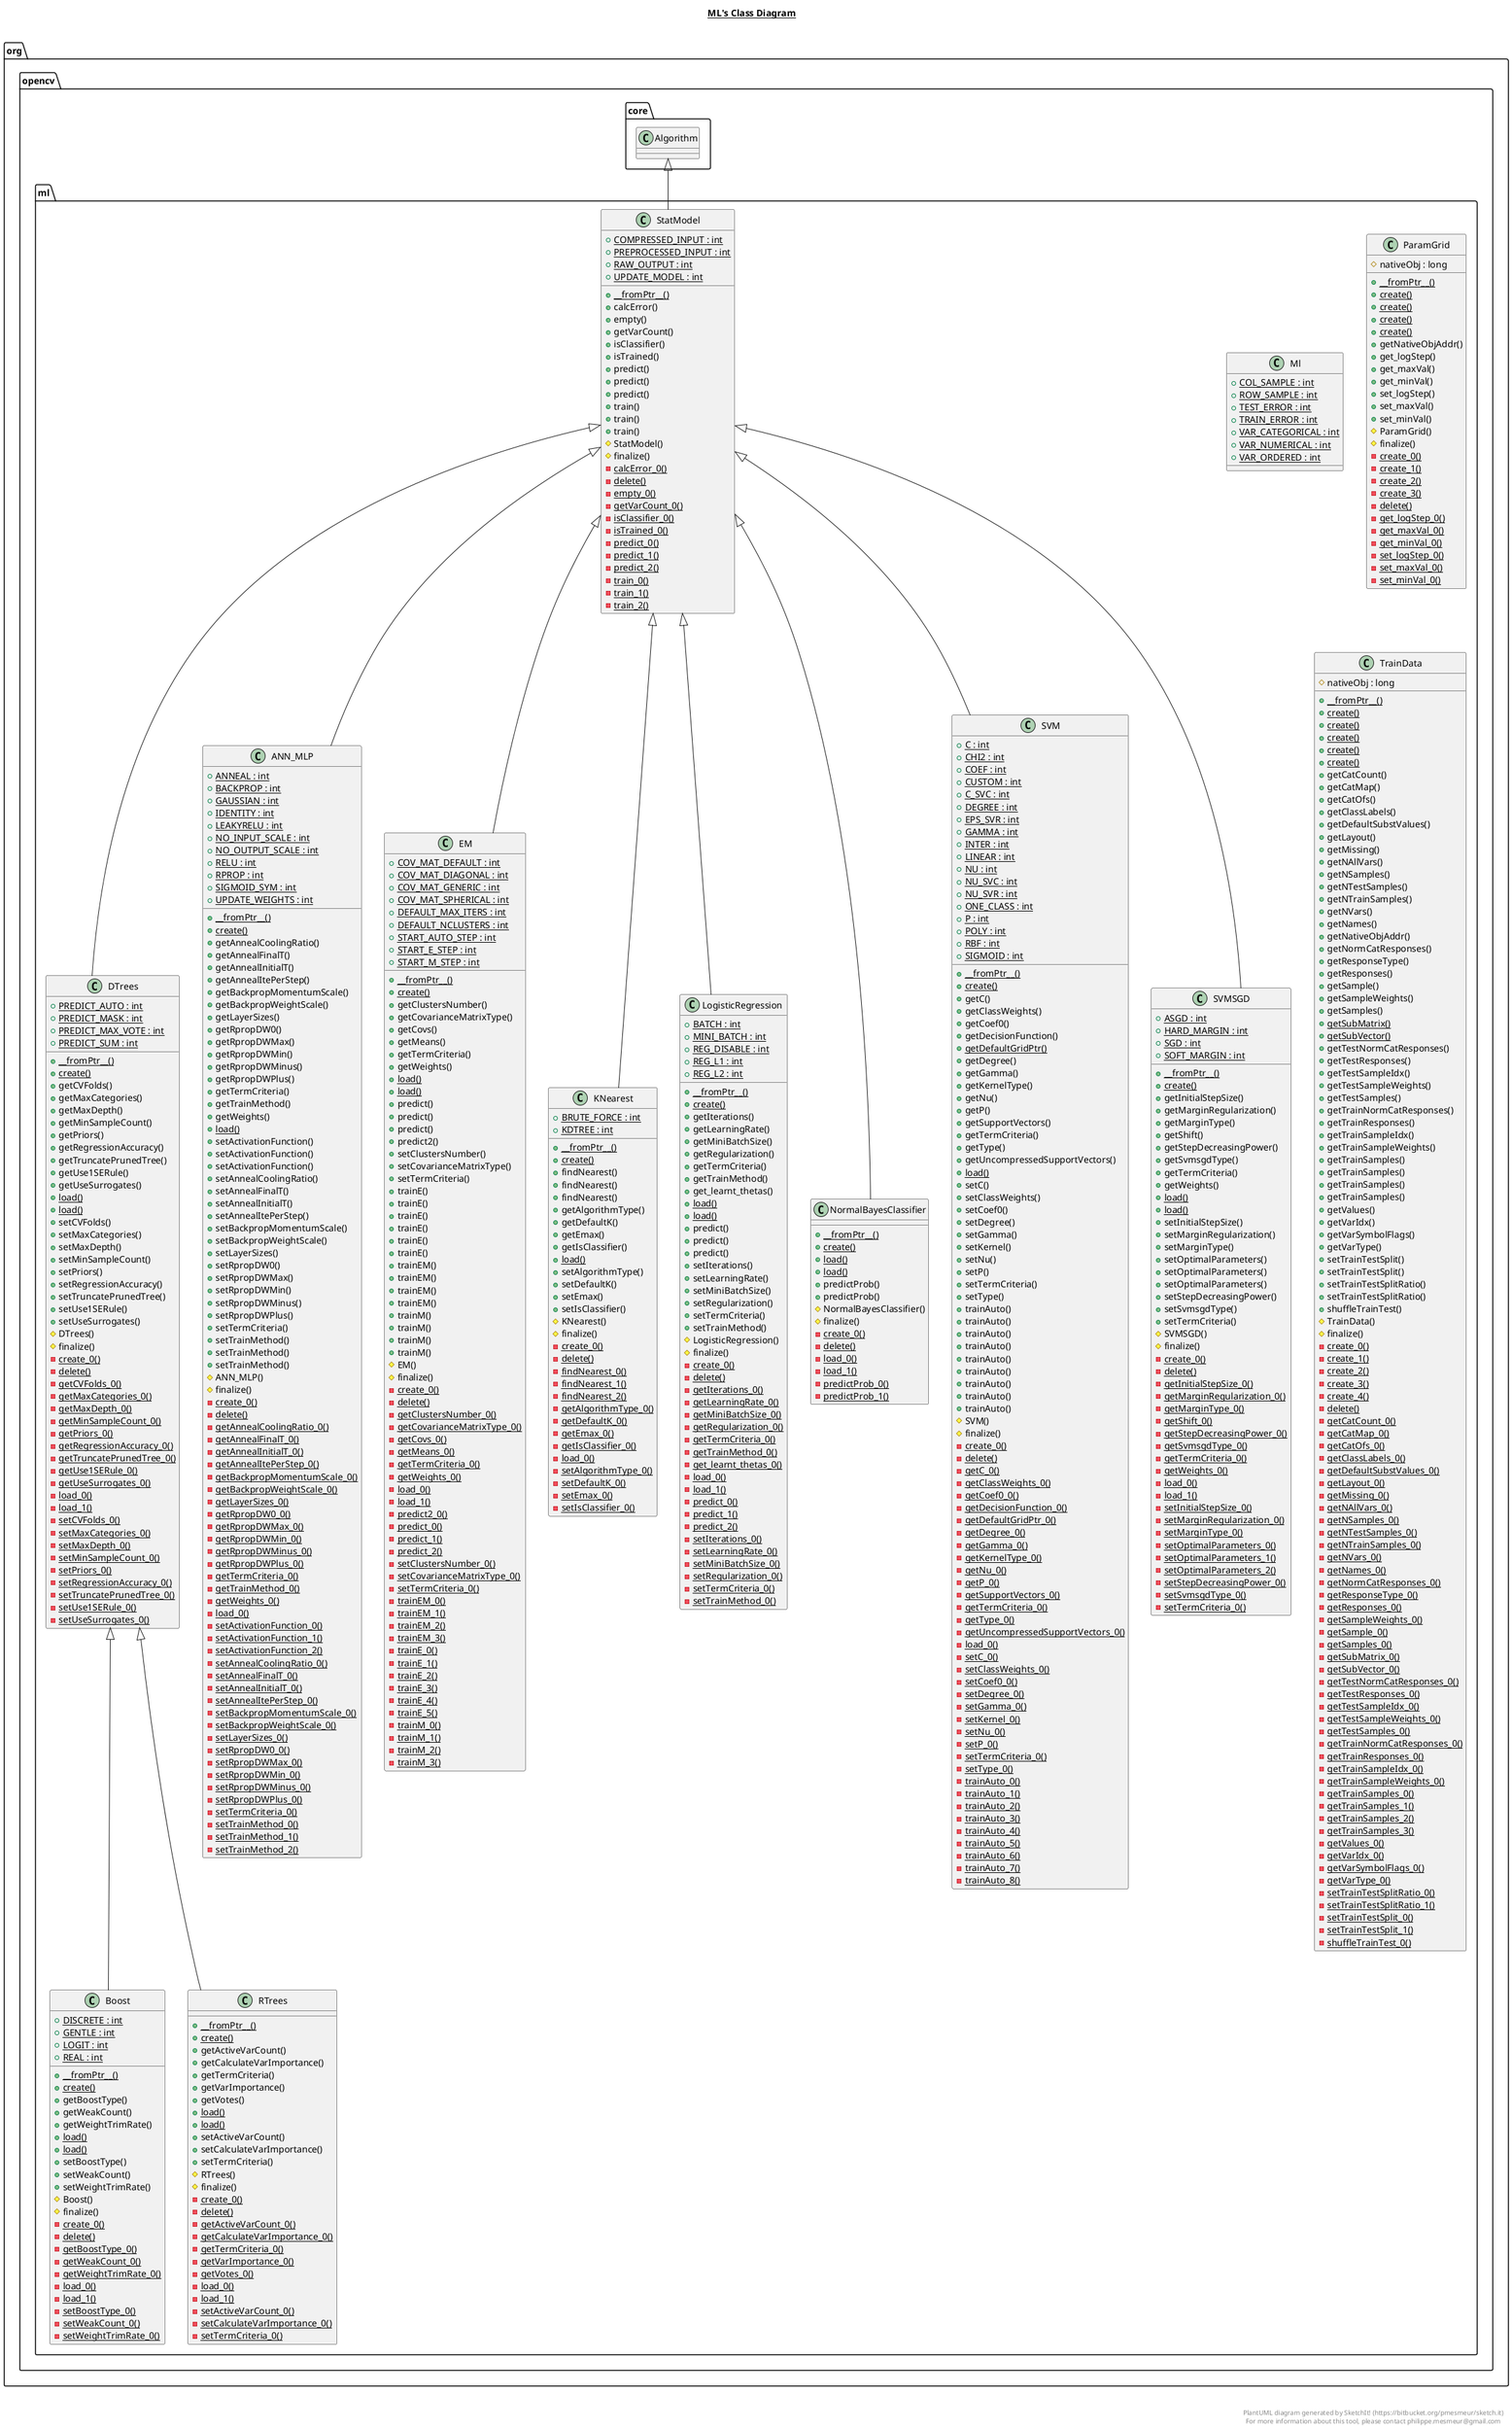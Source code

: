 @startuml

title __ML's Class Diagram__\n

  namespace org.opencv {
    namespace ml {
      class org.opencv.ml.ANN_MLP {
          {static} + ANNEAL : int
          {static} + BACKPROP : int
          {static} + GAUSSIAN : int
          {static} + IDENTITY : int
          {static} + LEAKYRELU : int
          {static} + NO_INPUT_SCALE : int
          {static} + NO_OUTPUT_SCALE : int
          {static} + RELU : int
          {static} + RPROP : int
          {static} + SIGMOID_SYM : int
          {static} + UPDATE_WEIGHTS : int
          {static} + __fromPtr__()
          {static} + create()
          + getAnnealCoolingRatio()
          + getAnnealFinalT()
          + getAnnealInitialT()
          + getAnnealItePerStep()
          + getBackpropMomentumScale()
          + getBackpropWeightScale()
          + getLayerSizes()
          + getRpropDW0()
          + getRpropDWMax()
          + getRpropDWMin()
          + getRpropDWMinus()
          + getRpropDWPlus()
          + getTermCriteria()
          + getTrainMethod()
          + getWeights()
          {static} + load()
          + setActivationFunction()
          + setActivationFunction()
          + setActivationFunction()
          + setAnnealCoolingRatio()
          + setAnnealFinalT()
          + setAnnealInitialT()
          + setAnnealItePerStep()
          + setBackpropMomentumScale()
          + setBackpropWeightScale()
          + setLayerSizes()
          + setRpropDW0()
          + setRpropDWMax()
          + setRpropDWMin()
          + setRpropDWMinus()
          + setRpropDWPlus()
          + setTermCriteria()
          + setTrainMethod()
          + setTrainMethod()
          + setTrainMethod()
          # ANN_MLP()
          # finalize()
          {static} - create_0()
          {static} - delete()
          {static} - getAnnealCoolingRatio_0()
          {static} - getAnnealFinalT_0()
          {static} - getAnnealInitialT_0()
          {static} - getAnnealItePerStep_0()
          {static} - getBackpropMomentumScale_0()
          {static} - getBackpropWeightScale_0()
          {static} - getLayerSizes_0()
          {static} - getRpropDW0_0()
          {static} - getRpropDWMax_0()
          {static} - getRpropDWMin_0()
          {static} - getRpropDWMinus_0()
          {static} - getRpropDWPlus_0()
          {static} - getTermCriteria_0()
          {static} - getTrainMethod_0()
          {static} - getWeights_0()
          {static} - load_0()
          {static} - setActivationFunction_0()
          {static} - setActivationFunction_1()
          {static} - setActivationFunction_2()
          {static} - setAnnealCoolingRatio_0()
          {static} - setAnnealFinalT_0()
          {static} - setAnnealInitialT_0()
          {static} - setAnnealItePerStep_0()
          {static} - setBackpropMomentumScale_0()
          {static} - setBackpropWeightScale_0()
          {static} - setLayerSizes_0()
          {static} - setRpropDW0_0()
          {static} - setRpropDWMax_0()
          {static} - setRpropDWMin_0()
          {static} - setRpropDWMinus_0()
          {static} - setRpropDWPlus_0()
          {static} - setTermCriteria_0()
          {static} - setTrainMethod_0()
          {static} - setTrainMethod_1()
          {static} - setTrainMethod_2()
      }
    }
  }
  

  namespace org.opencv {
    namespace ml {
      class org.opencv.ml.Boost {
          {static} + DISCRETE : int
          {static} + GENTLE : int
          {static} + LOGIT : int
          {static} + REAL : int
          {static} + __fromPtr__()
          {static} + create()
          + getBoostType()
          + getWeakCount()
          + getWeightTrimRate()
          {static} + load()
          {static} + load()
          + setBoostType()
          + setWeakCount()
          + setWeightTrimRate()
          # Boost()
          # finalize()
          {static} - create_0()
          {static} - delete()
          {static} - getBoostType_0()
          {static} - getWeakCount_0()
          {static} - getWeightTrimRate_0()
          {static} - load_0()
          {static} - load_1()
          {static} - setBoostType_0()
          {static} - setWeakCount_0()
          {static} - setWeightTrimRate_0()
      }
    }
  }
  

  namespace org.opencv {
    namespace ml {
      class org.opencv.ml.DTrees {
          {static} + PREDICT_AUTO : int
          {static} + PREDICT_MASK : int
          {static} + PREDICT_MAX_VOTE : int
          {static} + PREDICT_SUM : int
          {static} + __fromPtr__()
          {static} + create()
          + getCVFolds()
          + getMaxCategories()
          + getMaxDepth()
          + getMinSampleCount()
          + getPriors()
          + getRegressionAccuracy()
          + getTruncatePrunedTree()
          + getUse1SERule()
          + getUseSurrogates()
          {static} + load()
          {static} + load()
          + setCVFolds()
          + setMaxCategories()
          + setMaxDepth()
          + setMinSampleCount()
          + setPriors()
          + setRegressionAccuracy()
          + setTruncatePrunedTree()
          + setUse1SERule()
          + setUseSurrogates()
          # DTrees()
          # finalize()
          {static} - create_0()
          {static} - delete()
          {static} - getCVFolds_0()
          {static} - getMaxCategories_0()
          {static} - getMaxDepth_0()
          {static} - getMinSampleCount_0()
          {static} - getPriors_0()
          {static} - getRegressionAccuracy_0()
          {static} - getTruncatePrunedTree_0()
          {static} - getUse1SERule_0()
          {static} - getUseSurrogates_0()
          {static} - load_0()
          {static} - load_1()
          {static} - setCVFolds_0()
          {static} - setMaxCategories_0()
          {static} - setMaxDepth_0()
          {static} - setMinSampleCount_0()
          {static} - setPriors_0()
          {static} - setRegressionAccuracy_0()
          {static} - setTruncatePrunedTree_0()
          {static} - setUse1SERule_0()
          {static} - setUseSurrogates_0()
      }
    }
  }
  

  namespace org.opencv {
    namespace ml {
      class org.opencv.ml.EM {
          {static} + COV_MAT_DEFAULT : int
          {static} + COV_MAT_DIAGONAL : int
          {static} + COV_MAT_GENERIC : int
          {static} + COV_MAT_SPHERICAL : int
          {static} + DEFAULT_MAX_ITERS : int
          {static} + DEFAULT_NCLUSTERS : int
          {static} + START_AUTO_STEP : int
          {static} + START_E_STEP : int
          {static} + START_M_STEP : int
          {static} + __fromPtr__()
          {static} + create()
          + getClustersNumber()
          + getCovarianceMatrixType()
          + getCovs()
          + getMeans()
          + getTermCriteria()
          + getWeights()
          {static} + load()
          {static} + load()
          + predict()
          + predict()
          + predict()
          + predict2()
          + setClustersNumber()
          + setCovarianceMatrixType()
          + setTermCriteria()
          + trainE()
          + trainE()
          + trainE()
          + trainE()
          + trainE()
          + trainE()
          + trainEM()
          + trainEM()
          + trainEM()
          + trainEM()
          + trainM()
          + trainM()
          + trainM()
          + trainM()
          # EM()
          # finalize()
          {static} - create_0()
          {static} - delete()
          {static} - getClustersNumber_0()
          {static} - getCovarianceMatrixType_0()
          {static} - getCovs_0()
          {static} - getMeans_0()
          {static} - getTermCriteria_0()
          {static} - getWeights_0()
          {static} - load_0()
          {static} - load_1()
          {static} - predict2_0()
          {static} - predict_0()
          {static} - predict_1()
          {static} - predict_2()
          {static} - setClustersNumber_0()
          {static} - setCovarianceMatrixType_0()
          {static} - setTermCriteria_0()
          {static} - trainEM_0()
          {static} - trainEM_1()
          {static} - trainEM_2()
          {static} - trainEM_3()
          {static} - trainE_0()
          {static} - trainE_1()
          {static} - trainE_2()
          {static} - trainE_3()
          {static} - trainE_4()
          {static} - trainE_5()
          {static} - trainM_0()
          {static} - trainM_1()
          {static} - trainM_2()
          {static} - trainM_3()
      }
    }
  }
  

  namespace org.opencv {
    namespace ml {
      class org.opencv.ml.KNearest {
          {static} + BRUTE_FORCE : int
          {static} + KDTREE : int
          {static} + __fromPtr__()
          {static} + create()
          + findNearest()
          + findNearest()
          + findNearest()
          + getAlgorithmType()
          + getDefaultK()
          + getEmax()
          + getIsClassifier()
          {static} + load()
          + setAlgorithmType()
          + setDefaultK()
          + setEmax()
          + setIsClassifier()
          # KNearest()
          # finalize()
          {static} - create_0()
          {static} - delete()
          {static} - findNearest_0()
          {static} - findNearest_1()
          {static} - findNearest_2()
          {static} - getAlgorithmType_0()
          {static} - getDefaultK_0()
          {static} - getEmax_0()
          {static} - getIsClassifier_0()
          {static} - load_0()
          {static} - setAlgorithmType_0()
          {static} - setDefaultK_0()
          {static} - setEmax_0()
          {static} - setIsClassifier_0()
      }
    }
  }
  

  namespace org.opencv {
    namespace ml {
      class org.opencv.ml.LogisticRegression {
          {static} + BATCH : int
          {static} + MINI_BATCH : int
          {static} + REG_DISABLE : int
          {static} + REG_L1 : int
          {static} + REG_L2 : int
          {static} + __fromPtr__()
          {static} + create()
          + getIterations()
          + getLearningRate()
          + getMiniBatchSize()
          + getRegularization()
          + getTermCriteria()
          + getTrainMethod()
          + get_learnt_thetas()
          {static} + load()
          {static} + load()
          + predict()
          + predict()
          + predict()
          + setIterations()
          + setLearningRate()
          + setMiniBatchSize()
          + setRegularization()
          + setTermCriteria()
          + setTrainMethod()
          # LogisticRegression()
          # finalize()
          {static} - create_0()
          {static} - delete()
          {static} - getIterations_0()
          {static} - getLearningRate_0()
          {static} - getMiniBatchSize_0()
          {static} - getRegularization_0()
          {static} - getTermCriteria_0()
          {static} - getTrainMethod_0()
          {static} - get_learnt_thetas_0()
          {static} - load_0()
          {static} - load_1()
          {static} - predict_0()
          {static} - predict_1()
          {static} - predict_2()
          {static} - setIterations_0()
          {static} - setLearningRate_0()
          {static} - setMiniBatchSize_0()
          {static} - setRegularization_0()
          {static} - setTermCriteria_0()
          {static} - setTrainMethod_0()
      }
    }
  }
  

  namespace org.opencv {
    namespace ml {
      class org.opencv.ml.Ml {
          {static} + COL_SAMPLE : int
          {static} + ROW_SAMPLE : int
          {static} + TEST_ERROR : int
          {static} + TRAIN_ERROR : int
          {static} + VAR_CATEGORICAL : int
          {static} + VAR_NUMERICAL : int
          {static} + VAR_ORDERED : int
      }
    }
  }
  

  namespace org.opencv {
    namespace ml {
      class org.opencv.ml.NormalBayesClassifier {
          {static} + __fromPtr__()
          {static} + create()
          {static} + load()
          {static} + load()
          + predictProb()
          + predictProb()
          # NormalBayesClassifier()
          # finalize()
          {static} - create_0()
          {static} - delete()
          {static} - load_0()
          {static} - load_1()
          {static} - predictProb_0()
          {static} - predictProb_1()
      }
    }
  }
  

  namespace org.opencv {
    namespace ml {
      class org.opencv.ml.ParamGrid {
          # nativeObj : long
          {static} + __fromPtr__()
          {static} + create()
          {static} + create()
          {static} + create()
          {static} + create()
          + getNativeObjAddr()
          + get_logStep()
          + get_maxVal()
          + get_minVal()
          + set_logStep()
          + set_maxVal()
          + set_minVal()
          # ParamGrid()
          # finalize()
          {static} - create_0()
          {static} - create_1()
          {static} - create_2()
          {static} - create_3()
          {static} - delete()
          {static} - get_logStep_0()
          {static} - get_maxVal_0()
          {static} - get_minVal_0()
          {static} - set_logStep_0()
          {static} - set_maxVal_0()
          {static} - set_minVal_0()
      }
    }
  }
  

  namespace org.opencv {
    namespace ml {
      class org.opencv.ml.RTrees {
          {static} + __fromPtr__()
          {static} + create()
          + getActiveVarCount()
          + getCalculateVarImportance()
          + getTermCriteria()
          + getVarImportance()
          + getVotes()
          {static} + load()
          {static} + load()
          + setActiveVarCount()
          + setCalculateVarImportance()
          + setTermCriteria()
          # RTrees()
          # finalize()
          {static} - create_0()
          {static} - delete()
          {static} - getActiveVarCount_0()
          {static} - getCalculateVarImportance_0()
          {static} - getTermCriteria_0()
          {static} - getVarImportance_0()
          {static} - getVotes_0()
          {static} - load_0()
          {static} - load_1()
          {static} - setActiveVarCount_0()
          {static} - setCalculateVarImportance_0()
          {static} - setTermCriteria_0()
      }
    }
  }
  

  namespace org.opencv {
    namespace ml {
      class org.opencv.ml.SVM {
          {static} + C : int
          {static} + CHI2 : int
          {static} + COEF : int
          {static} + CUSTOM : int
          {static} + C_SVC : int
          {static} + DEGREE : int
          {static} + EPS_SVR : int
          {static} + GAMMA : int
          {static} + INTER : int
          {static} + LINEAR : int
          {static} + NU : int
          {static} + NU_SVC : int
          {static} + NU_SVR : int
          {static} + ONE_CLASS : int
          {static} + P : int
          {static} + POLY : int
          {static} + RBF : int
          {static} + SIGMOID : int
          {static} + __fromPtr__()
          {static} + create()
          + getC()
          + getClassWeights()
          + getCoef0()
          + getDecisionFunction()
          {static} + getDefaultGridPtr()
          + getDegree()
          + getGamma()
          + getKernelType()
          + getNu()
          + getP()
          + getSupportVectors()
          + getTermCriteria()
          + getType()
          + getUncompressedSupportVectors()
          {static} + load()
          + setC()
          + setClassWeights()
          + setCoef0()
          + setDegree()
          + setGamma()
          + setKernel()
          + setNu()
          + setP()
          + setTermCriteria()
          + setType()
          + trainAuto()
          + trainAuto()
          + trainAuto()
          + trainAuto()
          + trainAuto()
          + trainAuto()
          + trainAuto()
          + trainAuto()
          + trainAuto()
          # SVM()
          # finalize()
          {static} - create_0()
          {static} - delete()
          {static} - getC_0()
          {static} - getClassWeights_0()
          {static} - getCoef0_0()
          {static} - getDecisionFunction_0()
          {static} - getDefaultGridPtr_0()
          {static} - getDegree_0()
          {static} - getGamma_0()
          {static} - getKernelType_0()
          {static} - getNu_0()
          {static} - getP_0()
          {static} - getSupportVectors_0()
          {static} - getTermCriteria_0()
          {static} - getType_0()
          {static} - getUncompressedSupportVectors_0()
          {static} - load_0()
          {static} - setC_0()
          {static} - setClassWeights_0()
          {static} - setCoef0_0()
          {static} - setDegree_0()
          {static} - setGamma_0()
          {static} - setKernel_0()
          {static} - setNu_0()
          {static} - setP_0()
          {static} - setTermCriteria_0()
          {static} - setType_0()
          {static} - trainAuto_0()
          {static} - trainAuto_1()
          {static} - trainAuto_2()
          {static} - trainAuto_3()
          {static} - trainAuto_4()
          {static} - trainAuto_5()
          {static} - trainAuto_6()
          {static} - trainAuto_7()
          {static} - trainAuto_8()
      }
    }
  }
  

  namespace org.opencv {
    namespace ml {
      class org.opencv.ml.SVMSGD {
          {static} + ASGD : int
          {static} + HARD_MARGIN : int
          {static} + SGD : int
          {static} + SOFT_MARGIN : int
          {static} + __fromPtr__()
          {static} + create()
          + getInitialStepSize()
          + getMarginRegularization()
          + getMarginType()
          + getShift()
          + getStepDecreasingPower()
          + getSvmsgdType()
          + getTermCriteria()
          + getWeights()
          {static} + load()
          {static} + load()
          + setInitialStepSize()
          + setMarginRegularization()
          + setMarginType()
          + setOptimalParameters()
          + setOptimalParameters()
          + setOptimalParameters()
          + setStepDecreasingPower()
          + setSvmsgdType()
          + setTermCriteria()
          # SVMSGD()
          # finalize()
          {static} - create_0()
          {static} - delete()
          {static} - getInitialStepSize_0()
          {static} - getMarginRegularization_0()
          {static} - getMarginType_0()
          {static} - getShift_0()
          {static} - getStepDecreasingPower_0()
          {static} - getSvmsgdType_0()
          {static} - getTermCriteria_0()
          {static} - getWeights_0()
          {static} - load_0()
          {static} - load_1()
          {static} - setInitialStepSize_0()
          {static} - setMarginRegularization_0()
          {static} - setMarginType_0()
          {static} - setOptimalParameters_0()
          {static} - setOptimalParameters_1()
          {static} - setOptimalParameters_2()
          {static} - setStepDecreasingPower_0()
          {static} - setSvmsgdType_0()
          {static} - setTermCriteria_0()
      }
    }
  }
  

  namespace org.opencv {
    namespace ml {
      class org.opencv.ml.StatModel {
          {static} + COMPRESSED_INPUT : int
          {static} + PREPROCESSED_INPUT : int
          {static} + RAW_OUTPUT : int
          {static} + UPDATE_MODEL : int
          {static} + __fromPtr__()
          + calcError()
          + empty()
          + getVarCount()
          + isClassifier()
          + isTrained()
          + predict()
          + predict()
          + predict()
          + train()
          + train()
          + train()
          # StatModel()
          # finalize()
          {static} - calcError_0()
          {static} - delete()
          {static} - empty_0()
          {static} - getVarCount_0()
          {static} - isClassifier_0()
          {static} - isTrained_0()
          {static} - predict_0()
          {static} - predict_1()
          {static} - predict_2()
          {static} - train_0()
          {static} - train_1()
          {static} - train_2()
      }
    }
  }
  

  namespace org.opencv {
    namespace ml {
      class org.opencv.ml.TrainData {
          # nativeObj : long
          {static} + __fromPtr__()
          {static} + create()
          {static} + create()
          {static} + create()
          {static} + create()
          {static} + create()
          + getCatCount()
          + getCatMap()
          + getCatOfs()
          + getClassLabels()
          + getDefaultSubstValues()
          + getLayout()
          + getMissing()
          + getNAllVars()
          + getNSamples()
          + getNTestSamples()
          + getNTrainSamples()
          + getNVars()
          + getNames()
          + getNativeObjAddr()
          + getNormCatResponses()
          + getResponseType()
          + getResponses()
          + getSample()
          + getSampleWeights()
          + getSamples()
          {static} + getSubMatrix()
          {static} + getSubVector()
          + getTestNormCatResponses()
          + getTestResponses()
          + getTestSampleIdx()
          + getTestSampleWeights()
          + getTestSamples()
          + getTrainNormCatResponses()
          + getTrainResponses()
          + getTrainSampleIdx()
          + getTrainSampleWeights()
          + getTrainSamples()
          + getTrainSamples()
          + getTrainSamples()
          + getTrainSamples()
          + getValues()
          + getVarIdx()
          + getVarSymbolFlags()
          + getVarType()
          + setTrainTestSplit()
          + setTrainTestSplit()
          + setTrainTestSplitRatio()
          + setTrainTestSplitRatio()
          + shuffleTrainTest()
          # TrainData()
          # finalize()
          {static} - create_0()
          {static} - create_1()
          {static} - create_2()
          {static} - create_3()
          {static} - create_4()
          {static} - delete()
          {static} - getCatCount_0()
          {static} - getCatMap_0()
          {static} - getCatOfs_0()
          {static} - getClassLabels_0()
          {static} - getDefaultSubstValues_0()
          {static} - getLayout_0()
          {static} - getMissing_0()
          {static} - getNAllVars_0()
          {static} - getNSamples_0()
          {static} - getNTestSamples_0()
          {static} - getNTrainSamples_0()
          {static} - getNVars_0()
          {static} - getNames_0()
          {static} - getNormCatResponses_0()
          {static} - getResponseType_0()
          {static} - getResponses_0()
          {static} - getSampleWeights_0()
          {static} - getSample_0()
          {static} - getSamples_0()
          {static} - getSubMatrix_0()
          {static} - getSubVector_0()
          {static} - getTestNormCatResponses_0()
          {static} - getTestResponses_0()
          {static} - getTestSampleIdx_0()
          {static} - getTestSampleWeights_0()
          {static} - getTestSamples_0()
          {static} - getTrainNormCatResponses_0()
          {static} - getTrainResponses_0()
          {static} - getTrainSampleIdx_0()
          {static} - getTrainSampleWeights_0()
          {static} - getTrainSamples_0()
          {static} - getTrainSamples_1()
          {static} - getTrainSamples_2()
          {static} - getTrainSamples_3()
          {static} - getValues_0()
          {static} - getVarIdx_0()
          {static} - getVarSymbolFlags_0()
          {static} - getVarType_0()
          {static} - setTrainTestSplitRatio_0()
          {static} - setTrainTestSplitRatio_1()
          {static} - setTrainTestSplit_0()
          {static} - setTrainTestSplit_1()
          {static} - shuffleTrainTest_0()
      }
    }
  }
  

  org.opencv.ml.ANN_MLP -up-|> org.opencv.ml.StatModel
  org.opencv.ml.Boost -up-|> org.opencv.ml.DTrees
  org.opencv.ml.DTrees -up-|> org.opencv.ml.StatModel
  org.opencv.ml.EM -up-|> org.opencv.ml.StatModel
  org.opencv.ml.KNearest -up-|> org.opencv.ml.StatModel
  org.opencv.ml.LogisticRegression -up-|> org.opencv.ml.StatModel
  org.opencv.ml.NormalBayesClassifier -up-|> org.opencv.ml.StatModel
  org.opencv.ml.RTrees -up-|> org.opencv.ml.DTrees
  org.opencv.ml.SVM -up-|> org.opencv.ml.StatModel
  org.opencv.ml.SVMSGD -up-|> org.opencv.ml.StatModel
  org.opencv.ml.StatModel -up-|> org.opencv.core.Algorithm


right footer


PlantUML diagram generated by SketchIt! (https://bitbucket.org/pmesmeur/sketch.it)
For more information about this tool, please contact philippe.mesmeur@gmail.com
endfooter

@enduml
